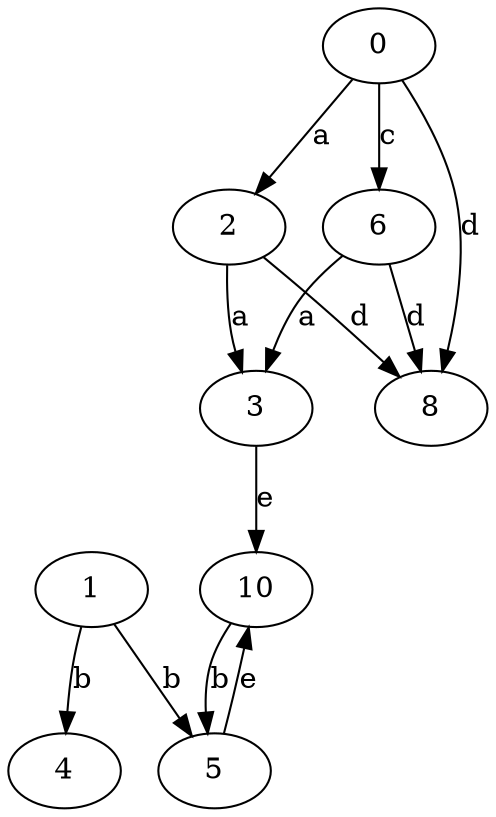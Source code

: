 strict digraph  {
0;
1;
2;
3;
4;
5;
6;
8;
10;
0 -> 2  [label=a];
0 -> 6  [label=c];
0 -> 8  [label=d];
1 -> 4  [label=b];
1 -> 5  [label=b];
2 -> 3  [label=a];
2 -> 8  [label=d];
3 -> 10  [label=e];
5 -> 10  [label=e];
6 -> 3  [label=a];
6 -> 8  [label=d];
10 -> 5  [label=b];
}
